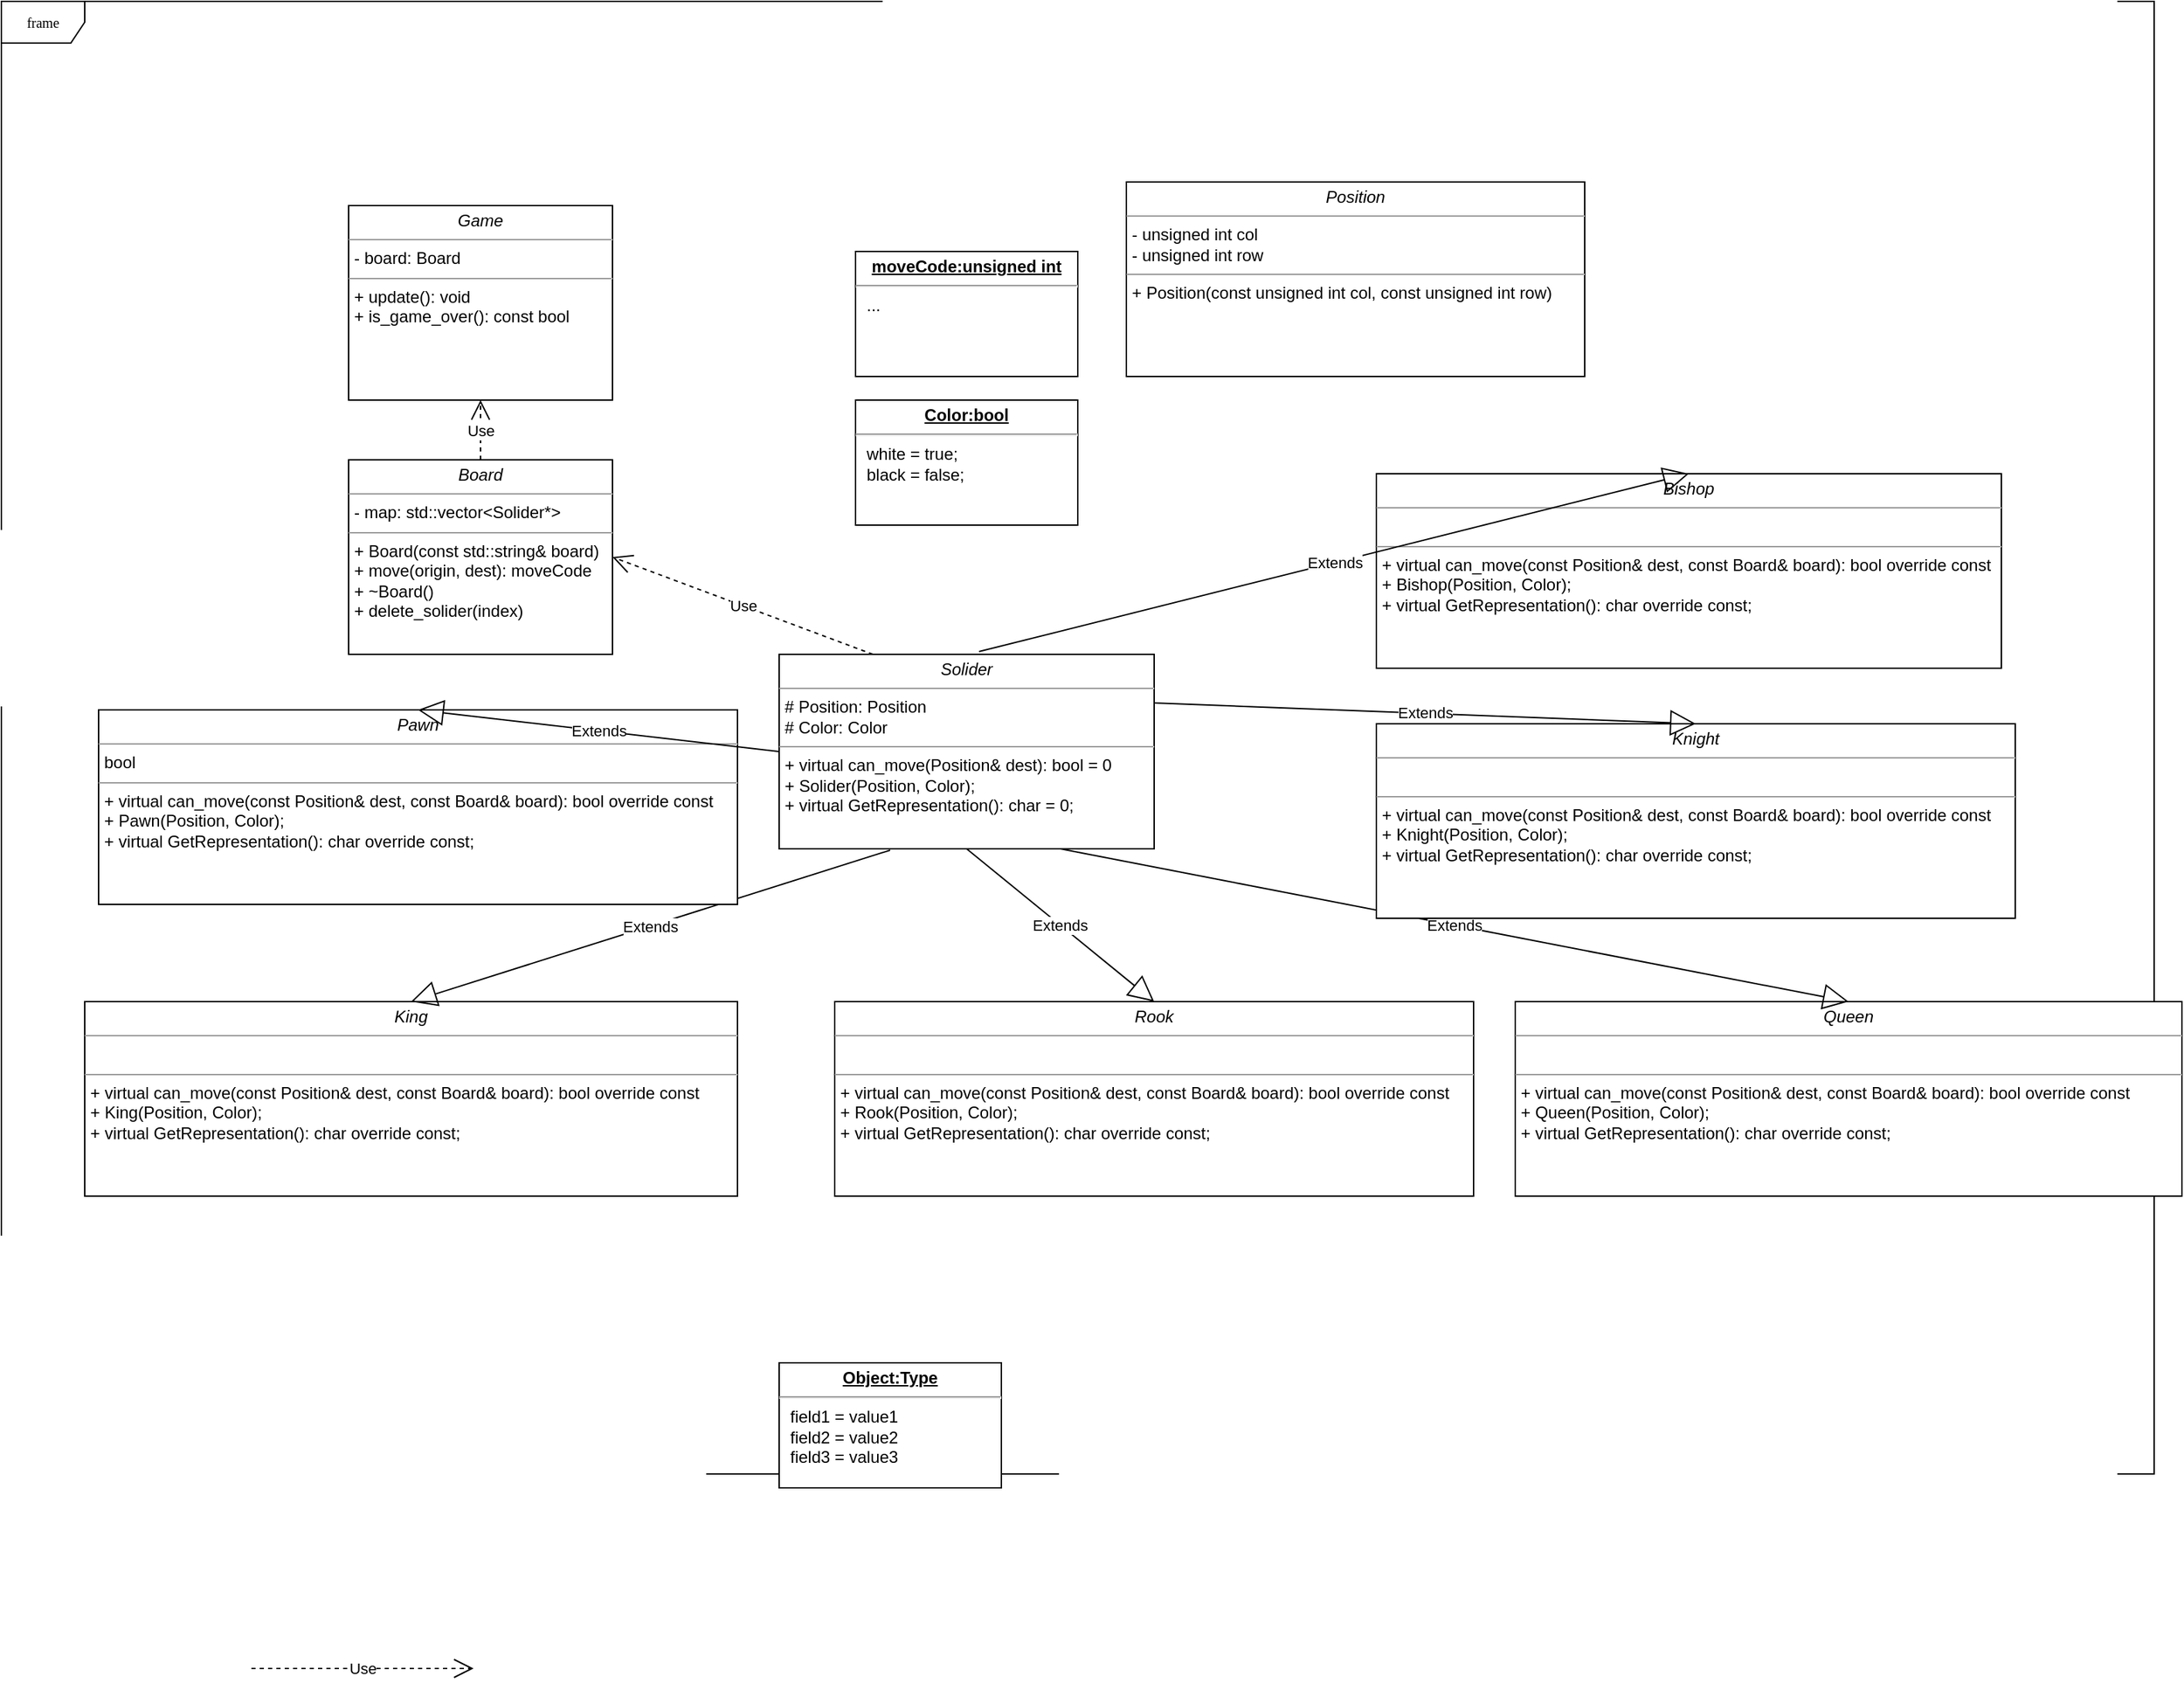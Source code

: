 <mxfile version="12.4.3" type="gitlab" pages="1"><diagram name="Page-1" id="c4acf3e9-155e-7222-9cf6-157b1a14988f"><mxGraphModel dx="1718" dy="1533" grid="1" gridSize="10" guides="1" tooltips="1" connect="1" arrows="1" fold="1" page="1" pageScale="1" pageWidth="850" pageHeight="1100" background="#ffffff" math="0" shadow="0"><root><mxCell id="0"/><mxCell id="1" parent="0"/><mxCell id="17acba5748e5396b-1" value="frame" style="shape=umlFrame;whiteSpace=wrap;html=1;rounded=0;shadow=0;comic=0;labelBackgroundColor=none;strokeWidth=1;fontFamily=Verdana;fontSize=10;align=center;" parent="1" vertex="1"><mxGeometry x="-190" y="-60" width="1550" height="1060" as="geometry"/></mxCell><mxCell id="5d2195bd80daf111-10" value="&lt;p style=&quot;margin: 0px ; margin-top: 4px ; text-align: center&quot;&gt;&lt;i&gt;Rook&lt;/i&gt;&lt;/p&gt;&lt;hr size=&quot;1&quot;&gt;&lt;p style=&quot;margin: 0px ; margin-left: 4px&quot;&gt;&lt;br&gt;&lt;/p&gt;&lt;hr size=&quot;1&quot;&gt;&lt;p style=&quot;margin: 0px ; margin-left: 4px&quot;&gt;+ virtual can_move(const Position&amp;amp; dest, const Board&amp;amp; board): bool override const&lt;br&gt;+ Rook(Position, Color);&lt;/p&gt;&lt;p style=&quot;margin: 0px ; margin-left: 4px&quot;&gt;+ virtual GetRepresentation(): char override const;&lt;br&gt;&lt;/p&gt;" style="verticalAlign=top;align=left;overflow=fill;fontSize=12;fontFamily=Helvetica;html=1;rounded=0;shadow=0;comic=0;labelBackgroundColor=none;strokeWidth=1" parent="1" vertex="1"><mxGeometry x="410" y="660" width="460" height="140" as="geometry"/></mxCell><mxCell id="5d2195bd80daf111-18" value="&lt;p style=&quot;margin: 0px ; margin-top: 4px ; text-align: center&quot;&gt;&lt;i&gt;Game&lt;/i&gt;&lt;/p&gt;&lt;hr size=&quot;1&quot;&gt;&lt;p style=&quot;margin: 0px ; margin-left: 4px&quot;&gt;- board: Board&lt;br&gt;&lt;/p&gt;&lt;hr size=&quot;1&quot;&gt;&lt;p style=&quot;margin: 0px ; margin-left: 4px&quot;&gt;+ update(): void&lt;/p&gt;&lt;p style=&quot;margin: 0px ; margin-left: 4px&quot;&gt;+ is_game_over(): const bool&lt;/p&gt;" style="verticalAlign=top;align=left;overflow=fill;fontSize=12;fontFamily=Helvetica;html=1;rounded=0;shadow=0;comic=0;labelBackgroundColor=none;strokeWidth=1" parent="1" vertex="1"><mxGeometry x="60" y="87" width="190" height="140" as="geometry"/></mxCell><mxCell id="5d2195bd80daf111-19" value="&lt;p style=&quot;margin: 0px ; margin-top: 4px ; text-align: center&quot;&gt;&lt;i&gt;Board&lt;/i&gt;&lt;/p&gt;&lt;hr size=&quot;1&quot;&gt;&lt;p style=&quot;margin: 0px ; margin-left: 4px&quot;&gt;- map: std::vector&amp;lt;Solider*&amp;gt;&lt;br&gt;&lt;/p&gt;&lt;hr size=&quot;1&quot;&gt;&lt;p style=&quot;margin: 0px ; margin-left: 4px&quot;&gt;+ Board(const std::string&amp;amp; board)&lt;br&gt;+ move(origin, dest): moveCode&lt;/p&gt;&lt;p style=&quot;margin: 0px ; margin-left: 4px&quot;&gt;+ ~Board()&lt;/p&gt;&lt;p style=&quot;margin: 0px ; margin-left: 4px&quot;&gt;+ delete_solider(index)&lt;/p&gt;" style="verticalAlign=top;align=left;overflow=fill;fontSize=12;fontFamily=Helvetica;html=1;rounded=0;shadow=0;comic=0;labelBackgroundColor=none;strokeWidth=1" parent="1" vertex="1"><mxGeometry x="60" y="270" width="190" height="140" as="geometry"/></mxCell><mxCell id="5d2195bd80daf111-20" value="&lt;p style=&quot;margin: 0px ; margin-top: 4px ; text-align: center&quot;&gt;&lt;i&gt;Solider&lt;/i&gt;&lt;/p&gt;&lt;hr size=&quot;1&quot;&gt;&lt;p style=&quot;margin: 0px ; margin-left: 4px&quot;&gt;# Position: Position&lt;/p&gt;&lt;p style=&quot;margin: 0px ; margin-left: 4px&quot;&gt;# Color: Color&lt;br&gt;&lt;/p&gt;&lt;hr size=&quot;1&quot;&gt;&lt;p style=&quot;margin: 0px ; margin-left: 4px&quot;&gt;+ virtual can_move(Position&amp;amp; dest): bool = 0&lt;br&gt;+ Solider(Position, Color);&lt;/p&gt;&lt;p style=&quot;margin: 0px ; margin-left: 4px&quot;&gt;+ virtual GetRepresentation(): char = 0;&lt;/p&gt;" style="verticalAlign=top;align=left;overflow=fill;fontSize=12;fontFamily=Helvetica;html=1;rounded=0;shadow=0;comic=0;labelBackgroundColor=none;strokeWidth=1" parent="1" vertex="1"><mxGeometry x="370" y="410" width="270" height="140" as="geometry"/></mxCell><mxCell id="Vtsx3PnVOCsfjNdhQ74u-3" value="Use" style="endArrow=open;endSize=12;dashed=1;html=1;exitX=0.5;exitY=0;exitDx=0;exitDy=0;entryX=0.5;entryY=1;entryDx=0;entryDy=0;" edge="1" parent="1" source="5d2195bd80daf111-19" target="5d2195bd80daf111-18"><mxGeometry width="160" relative="1" as="geometry"><mxPoint x="160" y="900" as="sourcePoint"/><mxPoint x="320" y="900" as="targetPoint"/></mxGeometry></mxCell><mxCell id="Vtsx3PnVOCsfjNdhQ74u-4" value="Use" style="endArrow=open;endSize=12;dashed=1;html=1;entryX=1;entryY=0.5;entryDx=0;entryDy=0;exitX=0.25;exitY=0;exitDx=0;exitDy=0;" edge="1" parent="1" source="5d2195bd80daf111-20" target="5d2195bd80daf111-19"><mxGeometry width="160" relative="1" as="geometry"><mxPoint y="1100" as="sourcePoint"/><mxPoint x="160" y="1100" as="targetPoint"/></mxGeometry></mxCell><mxCell id="Vtsx3PnVOCsfjNdhQ74u-5" value="Use" style="endArrow=open;endSize=12;dashed=1;html=1;" edge="1" parent="1"><mxGeometry width="160" relative="1" as="geometry"><mxPoint x="-10" y="1140" as="sourcePoint"/><mxPoint x="150" y="1140" as="targetPoint"/></mxGeometry></mxCell><mxCell id="Vtsx3PnVOCsfjNdhQ74u-6" value="Extends" style="endArrow=block;endSize=16;endFill=0;html=1;exitX=0.5;exitY=1;exitDx=0;exitDy=0;entryX=0.5;entryY=0;entryDx=0;entryDy=0;" edge="1" parent="1" source="5d2195bd80daf111-20" target="5d2195bd80daf111-10"><mxGeometry width="160" relative="1" as="geometry"><mxPoint x="425" y="610" as="sourcePoint"/><mxPoint x="585" y="610" as="targetPoint"/></mxGeometry></mxCell><mxCell id="Vtsx3PnVOCsfjNdhQ74u-7" value="&lt;p style=&quot;margin: 0px ; margin-top: 4px ; text-align: center&quot;&gt;&lt;i&gt;King&lt;/i&gt;&lt;/p&gt;&lt;hr size=&quot;1&quot;&gt;&lt;p style=&quot;margin: 0px ; margin-left: 4px&quot;&gt;&lt;br&gt;&lt;/p&gt;&lt;hr size=&quot;1&quot;&gt;&lt;p style=&quot;margin: 0px ; margin-left: 4px&quot;&gt;+ virtual can_move(const Position&amp;amp; dest, const Board&amp;amp; board): bool override const&lt;br&gt;+ King(Position, Color);&lt;/p&gt;&lt;p style=&quot;margin: 0px ; margin-left: 4px&quot;&gt;+ virtual GetRepresentation(): char override const;&lt;br&gt;&lt;/p&gt;" style="verticalAlign=top;align=left;overflow=fill;fontSize=12;fontFamily=Helvetica;html=1;rounded=0;shadow=0;comic=0;labelBackgroundColor=none;strokeWidth=1" vertex="1" parent="1"><mxGeometry x="-130" y="660" width="470" height="140" as="geometry"/></mxCell><mxCell id="Vtsx3PnVOCsfjNdhQ74u-8" value="Extends" style="endArrow=block;endSize=16;endFill=0;html=1;exitX=0.296;exitY=1.007;exitDx=0;exitDy=0;entryX=0.5;entryY=0;entryDx=0;entryDy=0;exitPerimeter=0;" edge="1" parent="1" target="Vtsx3PnVOCsfjNdhQ74u-7" source="5d2195bd80daf111-20"><mxGeometry width="160" relative="1" as="geometry"><mxPoint x="155" y="550" as="sourcePoint"/><mxPoint x="235" y="610" as="targetPoint"/></mxGeometry></mxCell><mxCell id="Vtsx3PnVOCsfjNdhQ74u-9" value="&lt;p style=&quot;margin: 0px ; margin-top: 4px ; text-align: center&quot;&gt;&lt;i&gt;Queen&lt;/i&gt;&lt;/p&gt;&lt;hr size=&quot;1&quot;&gt;&lt;p style=&quot;margin: 0px ; margin-left: 4px&quot;&gt;&lt;br&gt;&lt;/p&gt;&lt;hr size=&quot;1&quot;&gt;&lt;p style=&quot;margin: 0px ; margin-left: 4px&quot;&gt;+ virtual can_move(const Position&amp;amp; dest, const Board&amp;amp; board): bool override const&lt;br&gt;+ Queen(Position, Color);&lt;/p&gt;&lt;p style=&quot;margin: 0px ; margin-left: 4px&quot;&gt;+ virtual GetRepresentation(): char override const;&lt;br&gt;&lt;/p&gt;" style="verticalAlign=top;align=left;overflow=fill;fontSize=12;fontFamily=Helvetica;html=1;rounded=0;shadow=0;comic=0;labelBackgroundColor=none;strokeWidth=1" vertex="1" parent="1"><mxGeometry x="900" y="660" width="480" height="140" as="geometry"/></mxCell><mxCell id="Vtsx3PnVOCsfjNdhQ74u-10" value="Extends" style="endArrow=block;endSize=16;endFill=0;html=1;exitX=0.75;exitY=1;exitDx=0;exitDy=0;entryX=0.5;entryY=0;entryDx=0;entryDy=0;" edge="1" parent="1" target="Vtsx3PnVOCsfjNdhQ74u-9" source="5d2195bd80daf111-20"><mxGeometry width="160" relative="1" as="geometry"><mxPoint x="845" y="550" as="sourcePoint"/><mxPoint x="925" y="610" as="targetPoint"/></mxGeometry></mxCell><mxCell id="Vtsx3PnVOCsfjNdhQ74u-11" value="&lt;p style=&quot;margin: 0px ; margin-top: 4px ; text-align: center&quot;&gt;&lt;i&gt;Knight&lt;/i&gt;&lt;/p&gt;&lt;hr size=&quot;1&quot;&gt;&lt;p style=&quot;margin: 0px ; margin-left: 4px&quot;&gt;&lt;br&gt;&lt;/p&gt;&lt;hr size=&quot;1&quot;&gt;&lt;p style=&quot;margin: 0px ; margin-left: 4px&quot;&gt;+ virtual can_move(const Position&amp;amp; dest, const Board&amp;amp; board): bool override const&lt;br&gt;+ Knight(Position, Color);&lt;/p&gt;&lt;p style=&quot;margin: 0px ; margin-left: 4px&quot;&gt;+ virtual GetRepresentation(): char override const;&lt;br&gt;&lt;/p&gt;" style="verticalAlign=top;align=left;overflow=fill;fontSize=12;fontFamily=Helvetica;html=1;rounded=0;shadow=0;comic=0;labelBackgroundColor=none;strokeWidth=1" vertex="1" parent="1"><mxGeometry x="800" y="460" width="460" height="140" as="geometry"/></mxCell><mxCell id="Vtsx3PnVOCsfjNdhQ74u-12" value="Extends" style="endArrow=block;endSize=16;endFill=0;html=1;exitX=1;exitY=0.25;exitDx=0;exitDy=0;entryX=0.5;entryY=0;entryDx=0;entryDy=0;" edge="1" parent="1" target="Vtsx3PnVOCsfjNdhQ74u-11" source="5d2195bd80daf111-20"><mxGeometry width="160" relative="1" as="geometry"><mxPoint x="690" y="480" as="sourcePoint"/><mxPoint x="975" y="410" as="targetPoint"/></mxGeometry></mxCell><mxCell id="Vtsx3PnVOCsfjNdhQ74u-13" value="&lt;p style=&quot;margin: 0px ; margin-top: 4px ; text-align: center&quot;&gt;&lt;i&gt;Bishop&lt;/i&gt;&lt;/p&gt;&lt;hr size=&quot;1&quot;&gt;&lt;p style=&quot;margin: 0px ; margin-left: 4px&quot;&gt;&lt;br&gt;&lt;/p&gt;&lt;hr size=&quot;1&quot;&gt;&lt;p style=&quot;margin: 0px ; margin-left: 4px&quot;&gt;+ virtual can_move(const Position&amp;amp; dest, const Board&amp;amp; board): bool override const&lt;br&gt;+ Bishop(Position, Color);&lt;/p&gt;&lt;p style=&quot;margin: 0px ; margin-left: 4px&quot;&gt;+ virtual GetRepresentation(): char override const;&lt;br&gt;&lt;/p&gt;" style="verticalAlign=top;align=left;overflow=fill;fontSize=12;fontFamily=Helvetica;html=1;rounded=0;shadow=0;comic=0;labelBackgroundColor=none;strokeWidth=1" vertex="1" parent="1"><mxGeometry x="800" y="280" width="450" height="140" as="geometry"/></mxCell><mxCell id="Vtsx3PnVOCsfjNdhQ74u-14" value="Extends" style="endArrow=block;endSize=16;endFill=0;html=1;exitX=0.533;exitY=-0.014;exitDx=0;exitDy=0;entryX=0.5;entryY=0;entryDx=0;entryDy=0;exitPerimeter=0;" edge="1" parent="1" target="Vtsx3PnVOCsfjNdhQ74u-13" source="5d2195bd80daf111-20"><mxGeometry width="160" relative="1" as="geometry"><mxPoint x="895" y="170" as="sourcePoint"/><mxPoint x="975" y="230" as="targetPoint"/></mxGeometry></mxCell><mxCell id="Vtsx3PnVOCsfjNdhQ74u-16" value="&lt;p style=&quot;margin: 0px ; margin-top: 4px ; text-align: center&quot;&gt;&lt;i&gt;Pawn&lt;/i&gt;&lt;/p&gt;&lt;hr size=&quot;1&quot;&gt;&lt;p style=&quot;margin: 0px ; margin-left: 4px&quot;&gt;bool&amp;nbsp;&lt;/p&gt;&lt;hr size=&quot;1&quot;&gt;&lt;p style=&quot;margin: 0px ; margin-left: 4px&quot;&gt;+ virtual can_move(const Position&amp;amp; dest, const Board&amp;amp; board): bool override const&lt;br&gt;+ Pawn(Position, Color);&lt;/p&gt;&lt;p style=&quot;margin: 0px ; margin-left: 4px&quot;&gt;+ virtual GetRepresentation(): char override const;&lt;br&gt;&lt;/p&gt;" style="verticalAlign=top;align=left;overflow=fill;fontSize=12;fontFamily=Helvetica;html=1;rounded=0;shadow=0;comic=0;labelBackgroundColor=none;strokeWidth=1" vertex="1" parent="1"><mxGeometry x="-120" y="450" width="460" height="140" as="geometry"/></mxCell><mxCell id="Vtsx3PnVOCsfjNdhQ74u-17" value="Extends" style="endArrow=block;endSize=16;endFill=0;html=1;exitX=0;exitY=0.5;exitDx=0;exitDy=0;entryX=0.5;entryY=0;entryDx=0;entryDy=0;" edge="1" parent="1" target="Vtsx3PnVOCsfjNdhQ74u-16" source="5d2195bd80daf111-20"><mxGeometry width="160" relative="1" as="geometry"><mxPoint x="115" y="340" as="sourcePoint"/><mxPoint x="195" y="400" as="targetPoint"/></mxGeometry></mxCell><mxCell id="Vtsx3PnVOCsfjNdhQ74u-21" value="&lt;p style=&quot;margin: 0px ; margin-top: 4px ; text-align: center ; text-decoration: underline&quot;&gt;&lt;b&gt;Color:bool&lt;/b&gt;&lt;/p&gt;&lt;hr&gt;&lt;p style=&quot;margin: 0px ; margin-left: 8px&quot;&gt;white = true;&lt;/p&gt;&lt;p style=&quot;margin: 0px ; margin-left: 8px&quot;&gt;black = false;&lt;/p&gt;" style="verticalAlign=top;align=left;overflow=fill;fontSize=12;fontFamily=Helvetica;html=1;" vertex="1" parent="1"><mxGeometry x="425" y="227" width="160" height="90" as="geometry"/></mxCell><mxCell id="Vtsx3PnVOCsfjNdhQ74u-22" value="&lt;p style=&quot;margin: 0px ; margin-top: 4px ; text-align: center ; text-decoration: underline&quot;&gt;&lt;b&gt;moveCode:unsigned int&lt;/b&gt;&lt;/p&gt;&lt;hr&gt;&lt;p style=&quot;margin: 0px ; margin-left: 8px&quot;&gt;...&lt;/p&gt;" style="verticalAlign=top;align=left;overflow=fill;fontSize=12;fontFamily=Helvetica;html=1;" vertex="1" parent="1"><mxGeometry x="425" y="120" width="160" height="90" as="geometry"/></mxCell><mxCell id="Vtsx3PnVOCsfjNdhQ74u-23" value="&lt;p style=&quot;margin:0px;margin-top:4px;text-align:center;text-decoration:underline;&quot;&gt;&lt;b&gt;Object:Type&lt;/b&gt;&lt;/p&gt;&lt;hr/&gt;&lt;p style=&quot;margin:0px;margin-left:8px;&quot;&gt;field1 = value1&lt;br/&gt;field2 = value2&lt;br&gt;field3 = value3&lt;/p&gt;" style="verticalAlign=top;align=left;overflow=fill;fontSize=12;fontFamily=Helvetica;html=1;" vertex="1" parent="1"><mxGeometry x="370" y="920" width="160" height="90" as="geometry"/></mxCell><mxCell id="Vtsx3PnVOCsfjNdhQ74u-24" value="&lt;p style=&quot;margin: 0px ; margin-top: 4px ; text-align: center&quot;&gt;&lt;i&gt;Position&lt;/i&gt;&lt;/p&gt;&lt;hr size=&quot;1&quot;&gt;&lt;p style=&quot;margin: 0px ; margin-left: 4px&quot;&gt;- unsigned int col&lt;br&gt;&lt;/p&gt;&lt;p style=&quot;margin: 0px ; margin-left: 4px&quot;&gt;- unsigned int row&lt;/p&gt;&lt;hr size=&quot;1&quot;&gt;&lt;p style=&quot;margin: 0px ; margin-left: 4px&quot;&gt;+ Position(const unsigned int col, const unsigned int row)&lt;/p&gt;" style="verticalAlign=top;align=left;overflow=fill;fontSize=12;fontFamily=Helvetica;html=1;rounded=0;shadow=0;comic=0;labelBackgroundColor=none;strokeWidth=1" vertex="1" parent="1"><mxGeometry x="620" y="70" width="330" height="140" as="geometry"/></mxCell></root></mxGraphModel></diagram></mxfile>